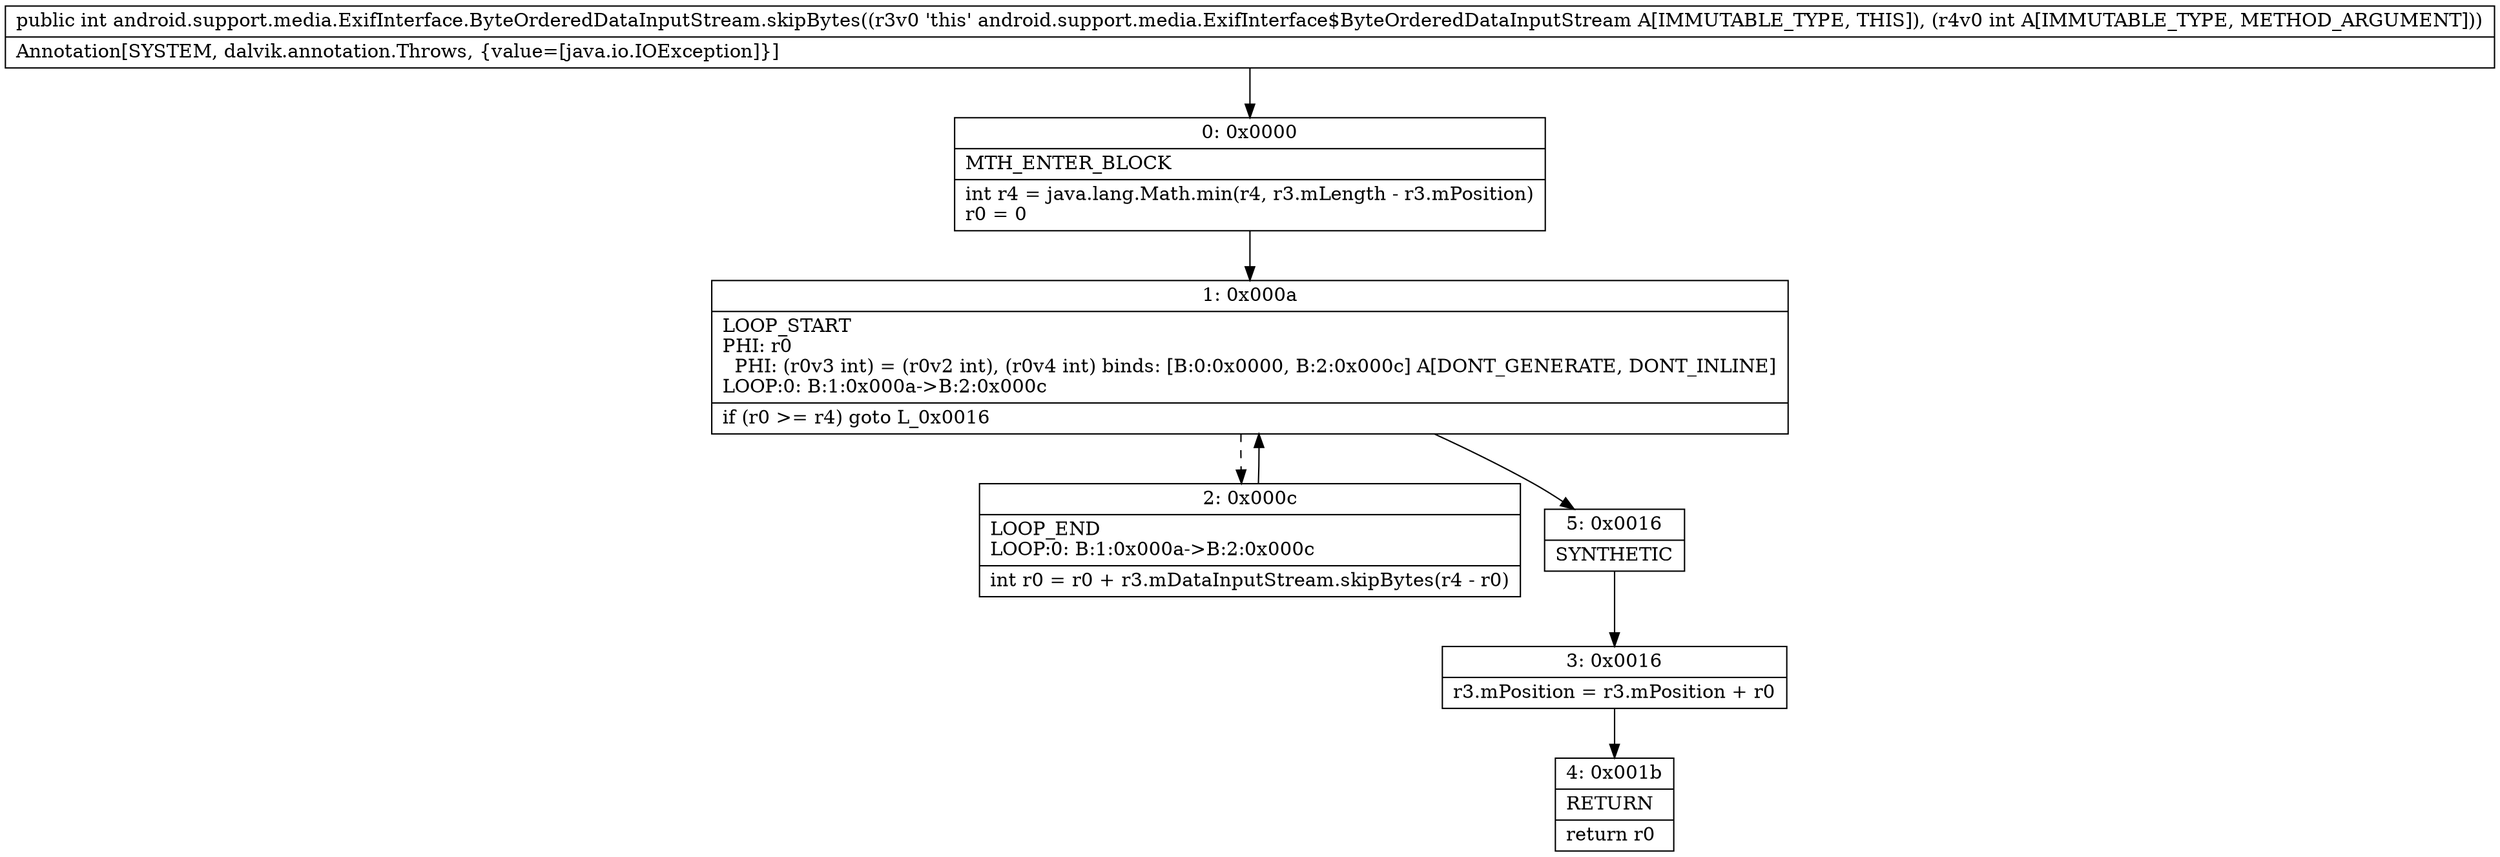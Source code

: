 digraph "CFG forandroid.support.media.ExifInterface.ByteOrderedDataInputStream.skipBytes(I)I" {
Node_0 [shape=record,label="{0\:\ 0x0000|MTH_ENTER_BLOCK\l|int r4 = java.lang.Math.min(r4, r3.mLength \- r3.mPosition)\lr0 = 0\l}"];
Node_1 [shape=record,label="{1\:\ 0x000a|LOOP_START\lPHI: r0 \l  PHI: (r0v3 int) = (r0v2 int), (r0v4 int) binds: [B:0:0x0000, B:2:0x000c] A[DONT_GENERATE, DONT_INLINE]\lLOOP:0: B:1:0x000a\-\>B:2:0x000c\l|if (r0 \>= r4) goto L_0x0016\l}"];
Node_2 [shape=record,label="{2\:\ 0x000c|LOOP_END\lLOOP:0: B:1:0x000a\-\>B:2:0x000c\l|int r0 = r0 + r3.mDataInputStream.skipBytes(r4 \- r0)\l}"];
Node_3 [shape=record,label="{3\:\ 0x0016|r3.mPosition = r3.mPosition + r0\l}"];
Node_4 [shape=record,label="{4\:\ 0x001b|RETURN\l|return r0\l}"];
Node_5 [shape=record,label="{5\:\ 0x0016|SYNTHETIC\l}"];
MethodNode[shape=record,label="{public int android.support.media.ExifInterface.ByteOrderedDataInputStream.skipBytes((r3v0 'this' android.support.media.ExifInterface$ByteOrderedDataInputStream A[IMMUTABLE_TYPE, THIS]), (r4v0 int A[IMMUTABLE_TYPE, METHOD_ARGUMENT]))  | Annotation[SYSTEM, dalvik.annotation.Throws, \{value=[java.io.IOException]\}]\l}"];
MethodNode -> Node_0;
Node_0 -> Node_1;
Node_1 -> Node_2[style=dashed];
Node_1 -> Node_5;
Node_2 -> Node_1;
Node_3 -> Node_4;
Node_5 -> Node_3;
}

